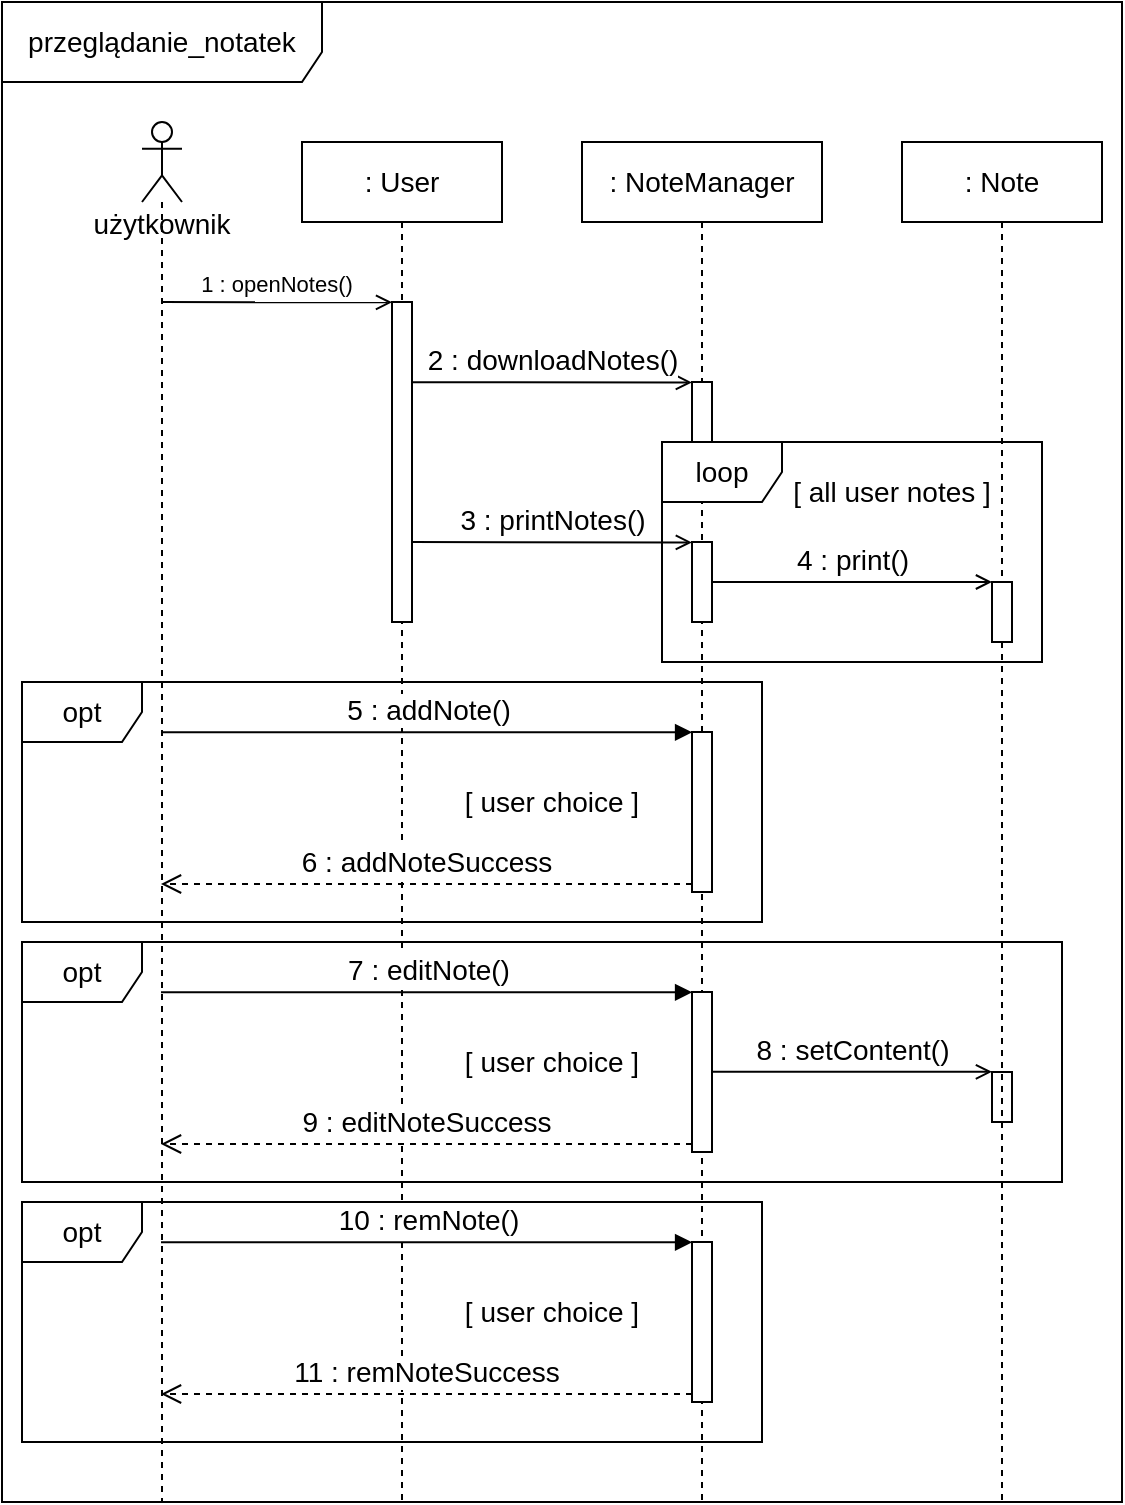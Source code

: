 <mxfile version="15.8.9" type="device"><diagram id="kgpKYQtTHZ0yAKxKKP6v" name="Page-1"><mxGraphModel dx="2062" dy="1146" grid="1" gridSize="10" guides="1" tooltips="1" connect="1" arrows="1" fold="1" page="1" pageScale="1" pageWidth="827" pageHeight="1169" math="0" shadow="0"><root><mxCell id="0"/><mxCell id="1" parent="0"/><mxCell id="vNDXMdaJzbrMwMOM7nhE-1" value="&lt;font style=&quot;font-size: 14px&quot;&gt;użytkownik&lt;/font&gt;" style="shape=umlLifeline;participant=umlActor;perimeter=lifelinePerimeter;whiteSpace=wrap;html=1;container=1;collapsible=0;recursiveResize=0;verticalAlign=top;spacingTop=36;outlineConnect=0;" parent="1" vertex="1"><mxGeometry x="110" y="90" width="20" height="690" as="geometry"/></mxCell><mxCell id="vNDXMdaJzbrMwMOM7nhE-2" value="&lt;font style=&quot;font-size: 14px&quot;&gt;: User&lt;/font&gt;" style="shape=umlLifeline;perimeter=lifelinePerimeter;whiteSpace=wrap;html=1;container=1;collapsible=0;recursiveResize=0;outlineConnect=0;" parent="1" vertex="1"><mxGeometry x="190" y="100" width="100" height="680" as="geometry"/></mxCell><mxCell id="vNDXMdaJzbrMwMOM7nhE-6" value="" style="html=1;points=[];perimeter=orthogonalPerimeter;" parent="vNDXMdaJzbrMwMOM7nhE-2" vertex="1"><mxGeometry x="45" y="80" width="10" height="160" as="geometry"/></mxCell><mxCell id="vNDXMdaJzbrMwMOM7nhE-3" value="&lt;font style=&quot;font-size: 14px&quot;&gt;: NoteManager&lt;/font&gt;" style="shape=umlLifeline;perimeter=lifelinePerimeter;whiteSpace=wrap;html=1;container=1;collapsible=0;recursiveResize=0;outlineConnect=0;" parent="1" vertex="1"><mxGeometry x="330" y="100" width="120" height="680" as="geometry"/></mxCell><mxCell id="vNDXMdaJzbrMwMOM7nhE-8" value="" style="html=1;points=[];perimeter=orthogonalPerimeter;" parent="vNDXMdaJzbrMwMOM7nhE-3" vertex="1"><mxGeometry x="55" y="120" width="10" height="40" as="geometry"/></mxCell><mxCell id="vNDXMdaJzbrMwMOM7nhE-16" value="" style="html=1;points=[];perimeter=orthogonalPerimeter;" parent="vNDXMdaJzbrMwMOM7nhE-3" vertex="1"><mxGeometry x="55" y="200" width="10" height="40" as="geometry"/></mxCell><mxCell id="vNDXMdaJzbrMwMOM7nhE-29" value="&lt;font style=&quot;font-size: 14px&quot;&gt;[ all user notes ]&lt;/font&gt;" style="text;html=1;strokeColor=none;fillColor=none;align=center;verticalAlign=middle;whiteSpace=wrap;rounded=0;" parent="vNDXMdaJzbrMwMOM7nhE-3" vertex="1"><mxGeometry x="100" y="160" width="110" height="30" as="geometry"/></mxCell><mxCell id="vNDXMdaJzbrMwMOM7nhE-25" value="&lt;font style=&quot;font-size: 14px&quot;&gt;loop&lt;/font&gt;" style="shape=umlFrame;whiteSpace=wrap;html=1;" parent="vNDXMdaJzbrMwMOM7nhE-3" vertex="1"><mxGeometry x="40" y="150" width="190" height="110" as="geometry"/></mxCell><mxCell id="vNDXMdaJzbrMwMOM7nhE-9" value="" style="html=1;points=[];perimeter=orthogonalPerimeter;" parent="vNDXMdaJzbrMwMOM7nhE-3" vertex="1"><mxGeometry x="55" y="295" width="10" height="80" as="geometry"/></mxCell><mxCell id="vNDXMdaJzbrMwMOM7nhE-12" value="" style="html=1;points=[];perimeter=orthogonalPerimeter;" parent="vNDXMdaJzbrMwMOM7nhE-3" vertex="1"><mxGeometry x="55" y="425" width="10" height="80" as="geometry"/></mxCell><mxCell id="vNDXMdaJzbrMwMOM7nhE-19" value="" style="html=1;points=[];perimeter=orthogonalPerimeter;" parent="vNDXMdaJzbrMwMOM7nhE-3" vertex="1"><mxGeometry x="55" y="550" width="10" height="80" as="geometry"/></mxCell><mxCell id="vNDXMdaJzbrMwMOM7nhE-32" value="" style="html=1;points=[];perimeter=orthogonalPerimeter;" parent="vNDXMdaJzbrMwMOM7nhE-3" vertex="1"><mxGeometry x="205" y="465" width="10" height="25" as="geometry"/></mxCell><mxCell id="vNDXMdaJzbrMwMOM7nhE-10" value="&lt;font style=&quot;font-size: 14px&quot;&gt;5 : addNote()&lt;/font&gt;" style="html=1;verticalAlign=bottom;endArrow=block;rounded=0;entryX=0.005;entryY=0.002;entryDx=0;entryDy=0;entryPerimeter=0;" parent="vNDXMdaJzbrMwMOM7nhE-3" target="vNDXMdaJzbrMwMOM7nhE-9" edge="1"><mxGeometry relative="1" as="geometry"><mxPoint x="-210.5" y="295.16" as="sourcePoint"/><mxPoint x="30" y="295" as="targetPoint"/></mxGeometry></mxCell><mxCell id="vNDXMdaJzbrMwMOM7nhE-11" value="&lt;font style=&quot;font-size: 14px&quot;&gt;6 : addNoteSuccess&lt;/font&gt;" style="html=1;verticalAlign=bottom;endArrow=open;dashed=1;endSize=8;exitX=0;exitY=0.95;rounded=0;" parent="vNDXMdaJzbrMwMOM7nhE-3" source="vNDXMdaJzbrMwMOM7nhE-9" edge="1"><mxGeometry relative="1" as="geometry"><mxPoint x="-210.5" y="371" as="targetPoint"/></mxGeometry></mxCell><mxCell id="vNDXMdaJzbrMwMOM7nhE-15" value="&lt;font style=&quot;font-size: 14px&quot;&gt;8 : setContent()&lt;/font&gt;" style="html=1;verticalAlign=bottom;endArrow=open;rounded=0;endFill=0;entryX=0;entryY=-0.004;entryDx=0;entryDy=0;entryPerimeter=0;" parent="vNDXMdaJzbrMwMOM7nhE-3" source="vNDXMdaJzbrMwMOM7nhE-12" target="vNDXMdaJzbrMwMOM7nhE-32" edge="1"><mxGeometry width="80" relative="1" as="geometry"><mxPoint x="80" y="464.83" as="sourcePoint"/><mxPoint x="180" y="465" as="targetPoint"/></mxGeometry></mxCell><mxCell id="vNDXMdaJzbrMwMOM7nhE-13" value="&lt;font style=&quot;font-size: 14px&quot;&gt;7 : editNote()&lt;/font&gt;" style="html=1;verticalAlign=bottom;endArrow=block;rounded=0;entryX=0.005;entryY=0.002;entryDx=0;entryDy=0;entryPerimeter=0;" parent="vNDXMdaJzbrMwMOM7nhE-3" target="vNDXMdaJzbrMwMOM7nhE-12" edge="1"><mxGeometry relative="1" as="geometry"><mxPoint x="-210.5" y="425.16" as="sourcePoint"/><mxPoint x="30" y="425" as="targetPoint"/></mxGeometry></mxCell><mxCell id="vNDXMdaJzbrMwMOM7nhE-14" value="&lt;font style=&quot;font-size: 14px&quot;&gt;9 : editNoteSuccess&lt;/font&gt;" style="html=1;verticalAlign=bottom;endArrow=open;dashed=1;endSize=8;exitX=0;exitY=0.95;rounded=0;" parent="vNDXMdaJzbrMwMOM7nhE-3" source="vNDXMdaJzbrMwMOM7nhE-12" edge="1"><mxGeometry relative="1" as="geometry"><mxPoint x="-210.5" y="501" as="targetPoint"/></mxGeometry></mxCell><mxCell id="vNDXMdaJzbrMwMOM7nhE-20" value="&lt;font style=&quot;font-size: 14px&quot;&gt;10 : remNote()&lt;/font&gt;" style="html=1;verticalAlign=bottom;endArrow=block;rounded=0;entryX=0.005;entryY=0.002;entryDx=0;entryDy=0;entryPerimeter=0;" parent="vNDXMdaJzbrMwMOM7nhE-3" target="vNDXMdaJzbrMwMOM7nhE-19" edge="1"><mxGeometry relative="1" as="geometry"><mxPoint x="-210.5" y="550.16" as="sourcePoint"/><mxPoint x="30" y="550" as="targetPoint"/></mxGeometry></mxCell><mxCell id="vNDXMdaJzbrMwMOM7nhE-21" value="&lt;font style=&quot;font-size: 14px&quot;&gt;11 : remNoteSuccess&lt;/font&gt;" style="html=1;verticalAlign=bottom;endArrow=open;dashed=1;endSize=8;exitX=0;exitY=0.95;rounded=0;" parent="vNDXMdaJzbrMwMOM7nhE-3" source="vNDXMdaJzbrMwMOM7nhE-19" edge="1"><mxGeometry relative="1" as="geometry"><mxPoint x="-210.5" y="626" as="targetPoint"/></mxGeometry></mxCell><mxCell id="vNDXMdaJzbrMwMOM7nhE-28" value="&lt;font style=&quot;font-size: 14px&quot;&gt;[ user choice ]&lt;/font&gt;" style="text;html=1;strokeColor=none;fillColor=none;align=center;verticalAlign=middle;whiteSpace=wrap;rounded=0;" parent="vNDXMdaJzbrMwMOM7nhE-3" vertex="1"><mxGeometry x="-60" y="570" width="90" height="30" as="geometry"/></mxCell><mxCell id="vNDXMdaJzbrMwMOM7nhE-23" value="&lt;font style=&quot;font-size: 14px&quot;&gt;opt&lt;/font&gt;" style="shape=umlFrame;whiteSpace=wrap;html=1;" parent="vNDXMdaJzbrMwMOM7nhE-3" vertex="1"><mxGeometry x="-280" y="400" width="520" height="120" as="geometry"/></mxCell><mxCell id="vNDXMdaJzbrMwMOM7nhE-22" value="&lt;font style=&quot;font-size: 14px&quot;&gt;opt&lt;/font&gt;" style="shape=umlFrame;whiteSpace=wrap;html=1;" parent="vNDXMdaJzbrMwMOM7nhE-3" vertex="1"><mxGeometry x="-280" y="270" width="370" height="120" as="geometry"/></mxCell><mxCell id="vNDXMdaJzbrMwMOM7nhE-24" value="&lt;font style=&quot;font-size: 14px&quot;&gt;opt&lt;/font&gt;" style="shape=umlFrame;whiteSpace=wrap;html=1;" parent="vNDXMdaJzbrMwMOM7nhE-3" vertex="1"><mxGeometry x="-280" y="530" width="370" height="120" as="geometry"/></mxCell><mxCell id="vNDXMdaJzbrMwMOM7nhE-27" value="&lt;font style=&quot;font-size: 14px&quot;&gt;[ user choice ]&lt;/font&gt;" style="text;html=1;strokeColor=none;fillColor=none;align=center;verticalAlign=middle;whiteSpace=wrap;rounded=0;" parent="vNDXMdaJzbrMwMOM7nhE-3" vertex="1"><mxGeometry x="-60" y="315" width="90" height="30" as="geometry"/></mxCell><mxCell id="vNDXMdaJzbrMwMOM7nhE-26" value="&lt;font style=&quot;font-size: 14px&quot;&gt;[ user choice ]&lt;/font&gt;" style="text;html=1;strokeColor=none;fillColor=none;align=center;verticalAlign=middle;whiteSpace=wrap;rounded=0;" parent="vNDXMdaJzbrMwMOM7nhE-3" vertex="1"><mxGeometry x="-60" y="445" width="90" height="30" as="geometry"/></mxCell><mxCell id="vNDXMdaJzbrMwMOM7nhE-4" value="&lt;font style=&quot;font-size: 14px&quot;&gt;: Note&lt;/font&gt;" style="shape=umlLifeline;perimeter=lifelinePerimeter;whiteSpace=wrap;html=1;container=1;collapsible=0;recursiveResize=0;outlineConnect=0;" parent="1" vertex="1"><mxGeometry x="490" y="100" width="100" height="680" as="geometry"/></mxCell><mxCell id="vNDXMdaJzbrMwMOM7nhE-31" value="" style="html=1;points=[];perimeter=orthogonalPerimeter;" parent="vNDXMdaJzbrMwMOM7nhE-4" vertex="1"><mxGeometry x="45" y="220" width="10" height="30" as="geometry"/></mxCell><mxCell id="vNDXMdaJzbrMwMOM7nhE-5" value="1 : openNotes()" style="html=1;verticalAlign=bottom;endArrow=open;rounded=0;endFill=0;entryX=0.004;entryY=0.001;entryDx=0;entryDy=0;entryPerimeter=0;" parent="1" target="vNDXMdaJzbrMwMOM7nhE-6" edge="1"><mxGeometry width="80" relative="1" as="geometry"><mxPoint x="120" y="180" as="sourcePoint"/><mxPoint x="230" y="180" as="targetPoint"/></mxGeometry></mxCell><mxCell id="vNDXMdaJzbrMwMOM7nhE-7" value="&lt;font style=&quot;font-size: 14px&quot;&gt;2 : downloadNotes()&lt;/font&gt;" style="html=1;verticalAlign=bottom;endArrow=open;rounded=0;endFill=0;entryX=-0.004;entryY=0.005;entryDx=0;entryDy=0;entryPerimeter=0;exitX=0.984;exitY=0.251;exitDx=0;exitDy=0;exitPerimeter=0;" parent="1" source="vNDXMdaJzbrMwMOM7nhE-6" target="vNDXMdaJzbrMwMOM7nhE-8" edge="1"><mxGeometry width="80" relative="1" as="geometry"><mxPoint x="310" y="220" as="sourcePoint"/><mxPoint x="360" y="220" as="targetPoint"/></mxGeometry></mxCell><mxCell id="vNDXMdaJzbrMwMOM7nhE-18" value="&lt;font style=&quot;font-size: 14px&quot;&gt;4 : print()&lt;/font&gt;" style="html=1;verticalAlign=bottom;endArrow=open;rounded=0;endFill=0;exitX=1.005;exitY=0.501;exitDx=0;exitDy=0;exitPerimeter=0;entryX=0.001;entryY=0;entryDx=0;entryDy=0;entryPerimeter=0;" parent="1" source="vNDXMdaJzbrMwMOM7nhE-16" target="vNDXMdaJzbrMwMOM7nhE-31" edge="1"><mxGeometry width="80" relative="1" as="geometry"><mxPoint x="400" y="320" as="sourcePoint"/><mxPoint x="520" y="320" as="targetPoint"/></mxGeometry></mxCell><mxCell id="vNDXMdaJzbrMwMOM7nhE-17" value="&lt;font style=&quot;font-size: 14px&quot;&gt;3 : printNotes&lt;font style=&quot;font-size: 14px&quot;&gt;(&lt;/font&gt;)&lt;/font&gt;" style="html=1;verticalAlign=bottom;endArrow=open;rounded=0;endFill=0;entryX=-0.004;entryY=0.005;entryDx=0;entryDy=0;entryPerimeter=0;exitX=0.984;exitY=0.75;exitDx=0;exitDy=0;exitPerimeter=0;" parent="1" source="vNDXMdaJzbrMwMOM7nhE-6" target="vNDXMdaJzbrMwMOM7nhE-16" edge="1"><mxGeometry width="80" relative="1" as="geometry"><mxPoint x="260" y="300" as="sourcePoint"/><mxPoint x="360" y="300" as="targetPoint"/></mxGeometry></mxCell><mxCell id="vNDXMdaJzbrMwMOM7nhE-30" value="&lt;font style=&quot;font-size: 14px&quot;&gt;przeglądanie_notatek&lt;/font&gt;" style="shape=umlFrame;whiteSpace=wrap;html=1;width=160;height=40;" parent="1" vertex="1"><mxGeometry x="40" y="30" width="560" height="750" as="geometry"/></mxCell></root></mxGraphModel></diagram></mxfile>